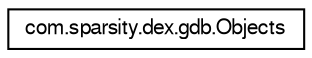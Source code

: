 digraph "Graphical Class Hierarchy"
{
  edge [fontname="FreeSans",fontsize="10",labelfontname="FreeSans",labelfontsize="10"];
  node [fontname="FreeSans",fontsize="10",shape=record];
  rankdir="LR";
  Node1 [label="com.sparsity.dex.gdb.Objects",height=0.2,width=0.4,color="black", fillcolor="white", style="filled",URL="$classcom_1_1sparsity_1_1dex_1_1gdb_1_1Objects.html",tooltip="Object identifier set class."];
}
